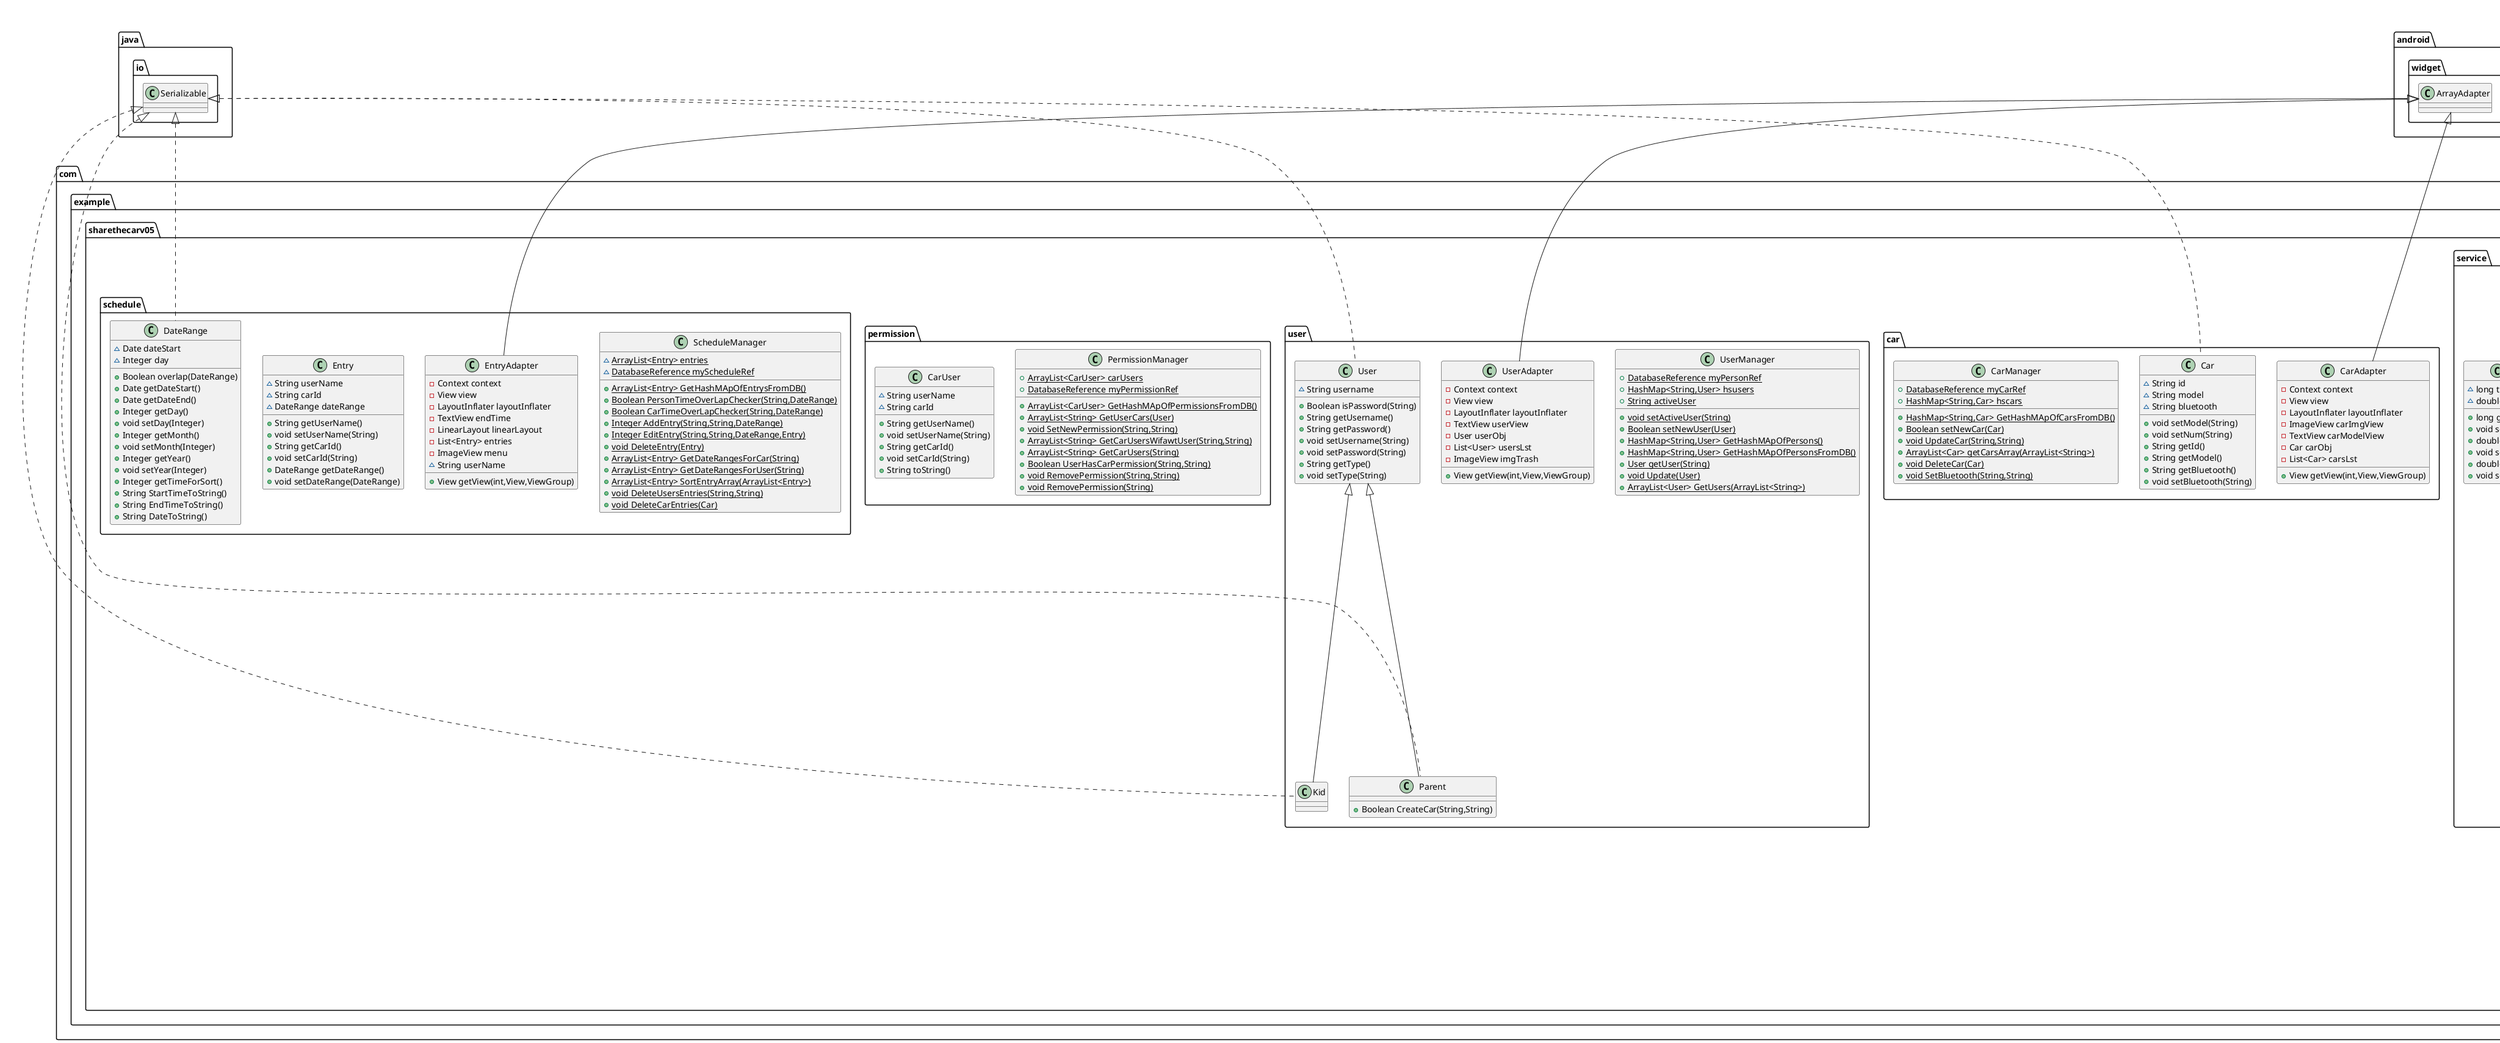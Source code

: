 @startuml
class com.example.sharethecarv05.car.Car {
~ String id
~ String model
~ String bluetooth
+ void setModel(String)
+ void setNum(String)
+ String getId()
+ String getModel()
+ String getBluetooth()
+ void setBluetooth(String)
}


class com.example.sharethecarv05.activity.NewCarActivity {
~ Button btnCancel
~ EditText etCarNum
~ String carModel
~ User user
- {static} int CAMERA_REQUEST_CODE
- {static} int PERMISSION_REQUEST_CODE
- TextView textView
- {static} int REQUEST_CAMERA_COME
~ int SELECT_PICTURE
# void onCreate(Bundle)
+ void onClick(View)
+ void onItemSelected(AdapterView<?>,View,int,long)
+ void onNothingSelected(AdapterView<?>)
- void checkPermissionsAndOpenCamera()
- void openCamera()
# void onActivityResult(int,int,Intent)
~ void imageChooser()
- Uri getImageUri(Bitmap)
- void startCropActivity(Uri)
- void processImage(Uri)
- void displayTextFromImage(FirebaseVisionText)
}


class com.example.sharethecarv05.activity.EditCarActivity {
~ SharedPreferences sharedPreferences
~ Dialog dialog
~ Button btnSCar
~ User user
~ ListView listView
~ CarAdapter carAdapter
~ Car temp
~ EditText carModel
~ Intent intent
~ TextView carNum
# void onCreate(Bundle)
+ void createpickerDialog()
+ void onClick(View)
}


class com.example.sharethecarv05.service.BootCompletedReceiver {
+ void onReceive(Context,Intent)
}

class com.example.sharethecarv05.user.UserManager {
+ {static} DatabaseReference myPersonRef
+ {static} HashMap<String,User> hsusers
+ {static} String activeUser
+ {static} void setActiveUser(String)
+ {static} Boolean setNewUser(User)
+ {static} HashMap<String,User> GetHashMApOfPersons()
+ {static} HashMap<String,User> GetHashMApOfPersonsFromDB()
+ {static} User getUser(String)
+ {static} void Update(User)
+ {static} ArrayList<User> GetUsers(ArrayList<String>)
}


class com.example.sharethecarv05.activity.CarActivity {
~ User user
~ Car car
~ TextView carModel
~ Button btnNewTime
~ ListView listView
~ EntryAdapter entryAdapter
~ Button btnDate
~ ImageButton btnBlue
~ Integer year
~ ArrayList<Entry> entries
~ String date
~ Dialog dialog
~ Button btnDialogSaveChanges
~ Entry edit
~ long time
~ double latitude
# void onCreate(Bundle)
+ void createEditEntryDialog(Entry)
+ ArrayList<Entry> getDayEntries()
+ void updateListView()
+ boolean onCreateOptionsMenu(Menu)
+ boolean onOptionsItemSelected(MenuItem)
+ void onClick(View)
+ void saveDate(Integer,Integer,Integer,String)
- void saveEditeDate(Integer,Integer,Integer,String)
- void showDatePicker(View)
- void showBluetoothDevicesDialog()
- void checkAndSaveDevice(String)
+ void onMapReady(GoogleMap)
- void openGoogleMaps()
}


class com.example.sharethecarv05.permission.PermissionManager {
+ {static} ArrayList<CarUser> carUsers
+ {static} DatabaseReference myPermissionRef
+ {static} ArrayList<CarUser> GetHashMApOfPermissionsFromDB()
+ {static} ArrayList<String> GetUserCars(User)
+ {static} void SetNewPermission(String,String)
+ {static} ArrayList<String> GetCarUsersWifawtUser(String,String)
+ {static} ArrayList<String> GetCarUsers(String)
+ {static} Boolean UserHasCarPermission(String,String)
+ {static} void RemovePermission(String,String)
+ {static} void RemovePermission(String)
}


class com.example.sharethecarv05.user.UserAdapter {
- Context context
- View view
- LayoutInflater layoutInflater
- TextView userView
- User userObj
- List<User> usersLst
- ImageView imgTrash
+ View getView(int,View,ViewGroup)
}


class com.example.sharethecarv05.car.CarAdapter {
- Context context
- View view
- LayoutInflater layoutInflater
- ImageView carImgView
- TextView carModelView
- Car carObj
- List<Car> carsLst
+ View getView(int,View,ViewGroup)
}


class com.example.sharethecarv05.permission.CarUser {
~ String userName
~ String carId
+ String getUserName()
+ void setUserName(String)
+ String getCarId()
+ void setCarId(String)
+ String toString()
}


class com.example.sharethecarv05.activity.MainActivity {
~ Button btnLogin
~ String userName
~ EditText etUserName
~ EditText etLoginUserName
~ RadioButton rbKid
~ Dialog dialog
~ HashMap<String,User> per
~ User user
~ ImageView img
+ DatabaseReference myRef
+ FirebaseDatabase database
+ {static} int MY_PERMISSIONS_REQUEST_BLUETOOTH_CONNECT
# void onCreate(Bundle)
+ void createSignUpDialog()
+ void onClick(View)
- void startService()
}


class com.example.sharethecarv05.user.User {
~ String username
+ Boolean isPassword(String)
+ String getUsername()
+ String getPassword()
+ void setUsername(String)
+ void setPassword(String)
+ String getType()
+ void setType(String)
}


class com.example.sharethecarv05.user.Kid {
}
class com.example.sharethecarv05.schedule.ScheduleManager {
~ {static} ArrayList<Entry> entries
~ {static} DatabaseReference myScheduleRef
+ {static} ArrayList<Entry> GetHashMApOfEntrysFromDB()
+ {static} Boolean PersonTimeOverLapChecker(String,DateRange)
+ {static} Boolean CarTimeOverLapChecker(String,DateRange)
+ {static} Integer AddEntry(String,String,DateRange)
+ {static} Integer EditEntry(String,String,DateRange,Entry)
+ {static} void DeleteEntry(Entry)
+ {static} ArrayList<Entry> GetDateRangesForCar(String)
+ {static} ArrayList<Entry> GetDateRangesForUser(String)
+ {static} ArrayList<Entry> SortEntryArray(ArrayList<Entry>)
+ {static} void DeleteUsersEntries(String,String)
+ {static} void DeleteCarEntries(Car)
}


class com.example.sharethecarv05.schedule.DateRange {
~ Date dateStart
~ Integer day
+ Boolean overlap(DateRange)
+ Date getDateStart()
+ Date getDateEnd()
+ Integer getDay()
+ void setDay(Integer)
+ Integer getMonth()
+ void setMonth(Integer)
+ Integer getYear()
+ void setYear(Integer)
+ Integer getTimeForSort()
+ String StartTimeToString()
+ String EndTimeToString()
+ String DateToString()
}


class com.example.sharethecarv05.service.DBService {
~ DatabaseReference myRef
~ FirebaseDatabase database
~ boolean first
+ IBinder onBind(Intent)
+ int onStartCommand(Intent,int,int)
+ void alert(String,String)
}


class com.example.sharethecarv05.service.BluetoothBackgroundService {
- BluetoothAdapter bluetoothAdapter
- String connectedDeviceName
- boolean isBluetoothConnected
- TextToSpeech textToSpeech
- LocationCallback locationCallback
- FusedLocationProviderClient locationClient
- Location lastKnownLocation
- {static} float MIN_DISTANCE_CHANGE_FOR_UPDATES
- Timer locationSaveTimer
- LocationRequest locationRequest
- DatabaseReference databaseReference
- BroadcastReceiver bluetoothConnectionReceiver
+ IBinder onBind(Intent)
+ int onStartCommand(Intent,int,int)
+ void onDestroy()
- void stopLocationUpdates()
- void startLocationUpdates()
- boolean hasLocationPermissions()
+ void isBTDeviceRegisteredInDB(BluetoothDevice,BluetoothCheckCallback)
- void startForegroundService()
- void createLocationRequest()
- void buildLocationCallback()
+ void SetLocation(Location,String)
}


interface com.example.sharethecarv05.service.BluetoothBackgroundService$BluetoothCheckCallback {
~ void onResult(boolean)
}

class com.example.sharethecarv05.activity.CarsActivity {
~ User user
~ CarAdapter carAdapter
~ ListView listView
~ TextView textviewWelcomeMessage
# void onCreate(Bundle)
+ boolean onCreateOptionsMenu(Menu)
+ boolean onOptionsItemSelected(MenuItem)
}


class com.example.sharethecarv05.schedule.Entry {
~ String userName
~ String carId
~ DateRange dateRange
+ String getUserName()
+ void setUserName(String)
+ String getCarId()
+ void setCarId(String)
+ DateRange getDateRange()
+ void setDateRange(DateRange)
}


class com.example.sharethecarv05.car.CarManager {
+ {static} DatabaseReference myCarRef
+ {static} HashMap<String,Car> hscars
+ {static} HashMap<String,Car> GetHashMApOfCarsFromDB()
+ {static} Boolean setNewCar(Car)
+ {static} void UpdateCar(String,String)
+ {static} ArrayList<Car> getCarsArray(ArrayList<String>)
+ {static} void DeleteCar(Car)
+ {static} void SetBluetooth(String,String)
}


class com.example.sharethecarv05.service.Coordinates {
~ long time
~ double latitude
+ long getTime()
+ void setTime(long)
+ double getLatitude()
+ void setLatitude(double)
+ double getLongitude()
+ void setLongitude(double)
}


class com.example.sharethecarv05.activity.CarPermissionActivity {
~ ListView listView
~ Button btnAddUser
~ EditText editTextUser
~ UserAdapter userAdapter
~ User user
~ Car car
~ String u
~ TextView title
# void onCreate(Bundle)
+ void refresListView()
+ void onClick(View)
}


class com.example.sharethecarv05.schedule.EntryAdapter {
- Context context
- View view
- LayoutInflater layoutInflater
- TextView endTime
- LinearLayout linearLayout
- List<Entry> entries
- ImageView menu
~ String userName
+ View getView(int,View,ViewGroup)
}


class com.example.sharethecarv05.user.Parent {
+ Boolean CreateCar(String,String)
}



java.io.Serializable <|.. com.example.sharethecarv05.car.Car
com.example.sharethecarv05.activity.OnClickListener <|.. com.example.sharethecarv05.activity.NewCarActivity
com.example.sharethecarv05.activity.OnItemSelectedListener <|.. com.example.sharethecarv05.activity.NewCarActivity
androidx.appcompat.app.AppCompatActivity <|-- com.example.sharethecarv05.activity.NewCarActivity
com.example.sharethecarv05.activity.OnClickListener <|.. com.example.sharethecarv05.activity.EditCarActivity
androidx.appcompat.app.AppCompatActivity <|-- com.example.sharethecarv05.activity.EditCarActivity
android.content.BroadcastReceiver <|-- com.example.sharethecarv05.service.BootCompletedReceiver
com.example.sharethecarv05.activity.OnClickListener <|.. com.example.sharethecarv05.activity.CarActivity
androidx.appcompat.app.AppCompatActivity <|-- com.example.sharethecarv05.activity.CarActivity
android.widget.ArrayAdapter <|-- com.example.sharethecarv05.user.UserAdapter
android.widget.ArrayAdapter <|-- com.example.sharethecarv05.car.CarAdapter
com.example.sharethecarv05.activity.OnClickListener <|.. com.example.sharethecarv05.activity.MainActivity
androidx.appcompat.app.AppCompatActivity <|-- com.example.sharethecarv05.activity.MainActivity
java.io.Serializable <|.. com.example.sharethecarv05.user.User
java.io.Serializable <|.. com.example.sharethecarv05.user.Kid
com.example.sharethecarv05.user.User <|-- com.example.sharethecarv05.user.Kid
java.io.Serializable <|.. com.example.sharethecarv05.schedule.DateRange
android.app.Service <|-- com.example.sharethecarv05.service.DBService
android.app.Service <|-- com.example.sharethecarv05.service.BluetoothBackgroundService
com.example.sharethecarv05.service.BluetoothBackgroundService +.. com.example.sharethecarv05.service.BluetoothBackgroundService$BluetoothCheckCallback
androidx.appcompat.app.AppCompatActivity <|-- com.example.sharethecarv05.activity.CarsActivity
com.example.sharethecarv05.activity.OnClickListener <|.. com.example.sharethecarv05.activity.CarPermissionActivity
androidx.appcompat.app.AppCompatActivity <|-- com.example.sharethecarv05.activity.CarPermissionActivity
android.widget.ArrayAdapter <|-- com.example.sharethecarv05.schedule.EntryAdapter
java.io.Serializable <|.. com.example.sharethecarv05.user.Parent
com.example.sharethecarv05.user.User <|-- com.example.sharethecarv05.user.Parent
@enduml